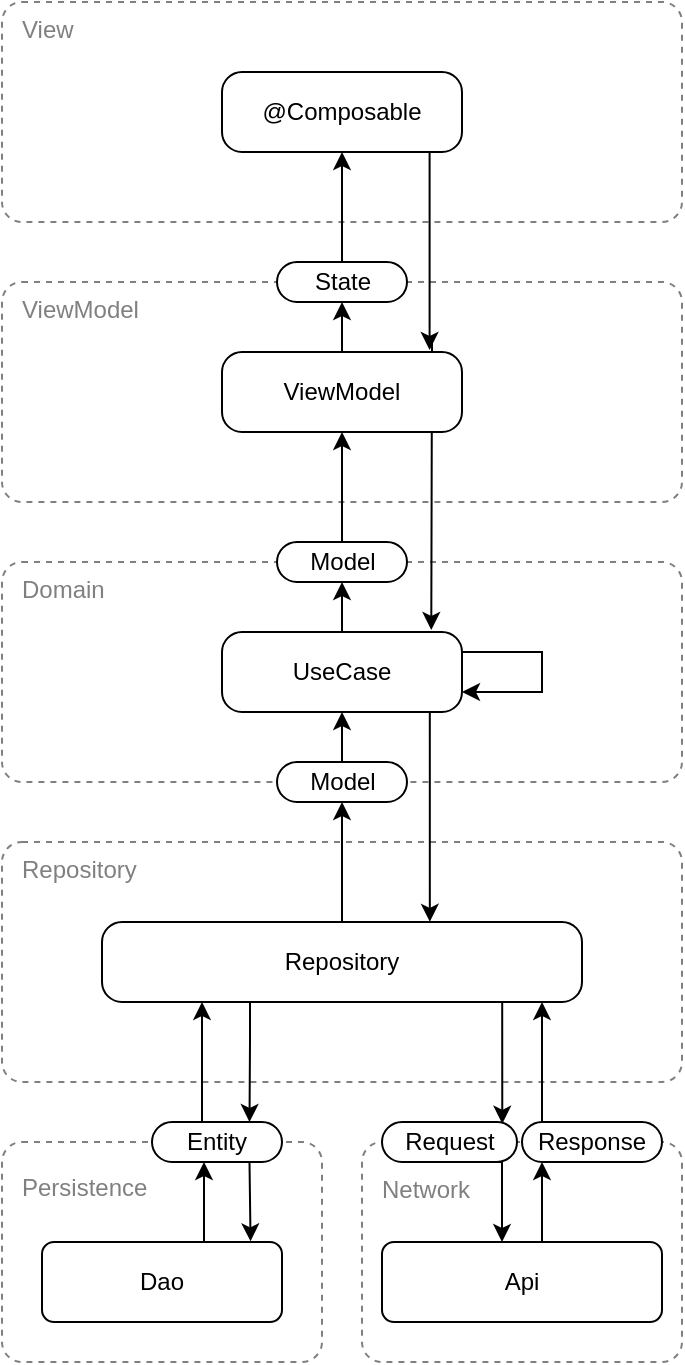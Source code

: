 <mxfile version="20.8.10" type="device"><diagram name="Page-1" id="aCT6MuwOj92mUHi7Tz8w"><mxGraphModel dx="1434" dy="764" grid="1" gridSize="10" guides="1" tooltips="1" connect="1" arrows="1" fold="1" page="1" pageScale="1" pageWidth="420" pageHeight="760" math="0" shadow="0"><root><mxCell id="0"/><mxCell id="1" parent="0"/><mxCell id="lqQlcdCvWYWNIIh50Ivu-8" value="Repository" style="rounded=1;whiteSpace=wrap;html=1;dashed=1;verticalAlign=top;align=left;absoluteArcSize=1;spacingLeft=8;strokeColor=#808080;fontColor=#808080;" parent="1" vertex="1"><mxGeometry x="40" y="460" width="340" height="120" as="geometry"/></mxCell><mxCell id="lqQlcdCvWYWNIIh50Ivu-10" value="Network" style="rounded=1;whiteSpace=wrap;html=1;dashed=1;verticalAlign=top;align=left;absoluteArcSize=1;spacingLeft=8;spacingTop=10;strokeColor=#808080;fontColor=#808080;" parent="1" vertex="1"><mxGeometry x="220" y="610" width="160" height="110" as="geometry"/></mxCell><mxCell id="lqQlcdCvWYWNIIh50Ivu-12" value="Domain" style="rounded=1;whiteSpace=wrap;html=1;dashed=1;verticalAlign=top;align=left;absoluteArcSize=1;spacingLeft=8;strokeColor=#808080;fontColor=#808080;" parent="1" vertex="1"><mxGeometry x="40" y="320" width="340" height="110" as="geometry"/></mxCell><mxCell id="lqQlcdCvWYWNIIh50Ivu-13" value="ViewModel" style="rounded=1;whiteSpace=wrap;html=1;dashed=1;verticalAlign=top;align=left;absoluteArcSize=1;spacingLeft=8;strokeColor=#808080;fontColor=#808080;" parent="1" vertex="1"><mxGeometry x="40" y="180" width="340" height="110" as="geometry"/></mxCell><mxCell id="lqQlcdCvWYWNIIh50Ivu-14" value="View" style="rounded=1;whiteSpace=wrap;html=1;dashed=1;verticalAlign=top;align=left;absoluteArcSize=1;spacingLeft=8;strokeColor=#808080;fontColor=#808080;" parent="1" vertex="1"><mxGeometry x="40" y="40" width="340" height="110" as="geometry"/></mxCell><mxCell id="lqQlcdCvWYWNIIh50Ivu-9" value="Persistence" style="rounded=1;whiteSpace=wrap;html=1;dashed=1;verticalAlign=top;align=left;absoluteArcSize=1;spacingLeft=8;spacing=2;spacingTop=9;strokeColor=#808080;fontColor=#808080;" parent="1" vertex="1"><mxGeometry x="40" y="610" width="160" height="110" as="geometry"/></mxCell><mxCell id="lqQlcdCvWYWNIIh50Ivu-39" style="edgeStyle=orthogonalEdgeStyle;rounded=0;orthogonalLoop=1;jettySize=auto;html=1;exitX=0.75;exitY=1;exitDx=0;exitDy=0;entryX=0.865;entryY=-0.025;entryDx=0;entryDy=0;entryPerimeter=0;" parent="1" source="lqQlcdCvWYWNIIh50Ivu-1" target="lqQlcdCvWYWNIIh50Ivu-2" edge="1"><mxGeometry relative="1" as="geometry"><Array as="points"><mxPoint x="254" y="115"/></Array></mxGeometry></mxCell><mxCell id="lqQlcdCvWYWNIIh50Ivu-1" value="@Composable" style="rounded=1;whiteSpace=wrap;html=1;absoluteArcSize=1;" parent="1" vertex="1"><mxGeometry x="150" y="75" width="120" height="40" as="geometry"/></mxCell><mxCell id="lqQlcdCvWYWNIIh50Ivu-37" style="edgeStyle=orthogonalEdgeStyle;rounded=0;orthogonalLoop=1;jettySize=auto;html=1;exitX=0.5;exitY=0;exitDx=0;exitDy=0;entryX=0.5;entryY=1;entryDx=0;entryDy=0;" parent="1" source="lqQlcdCvWYWNIIh50Ivu-2" target="lqQlcdCvWYWNIIh50Ivu-22" edge="1"><mxGeometry relative="1" as="geometry"/></mxCell><mxCell id="lqQlcdCvWYWNIIh50Ivu-40" style="edgeStyle=orthogonalEdgeStyle;rounded=0;orthogonalLoop=1;jettySize=auto;html=1;exitX=0.75;exitY=1;exitDx=0;exitDy=0;entryX=0.872;entryY=-0.025;entryDx=0;entryDy=0;entryPerimeter=0;" parent="1" source="lqQlcdCvWYWNIIh50Ivu-2" target="lqQlcdCvWYWNIIh50Ivu-3" edge="1"><mxGeometry relative="1" as="geometry"><Array as="points"><mxPoint x="255" y="210"/><mxPoint x="255" y="250"/></Array></mxGeometry></mxCell><mxCell id="lqQlcdCvWYWNIIh50Ivu-2" value="ViewModel" style="rounded=1;whiteSpace=wrap;html=1;absoluteArcSize=1;" parent="1" vertex="1"><mxGeometry x="150" y="215" width="120" height="40" as="geometry"/></mxCell><mxCell id="lqQlcdCvWYWNIIh50Ivu-25" style="edgeStyle=orthogonalEdgeStyle;rounded=0;orthogonalLoop=1;jettySize=auto;html=1;entryX=0.5;entryY=1;entryDx=0;entryDy=0;" parent="1" source="lqQlcdCvWYWNIIh50Ivu-3" target="lqQlcdCvWYWNIIh50Ivu-20" edge="1"><mxGeometry relative="1" as="geometry"/></mxCell><mxCell id="lqQlcdCvWYWNIIh50Ivu-27" style="edgeStyle=orthogonalEdgeStyle;rounded=0;orthogonalLoop=1;jettySize=auto;html=1;exitX=1;exitY=0.25;exitDx=0;exitDy=0;entryX=1;entryY=0.75;entryDx=0;entryDy=0;" parent="1" source="lqQlcdCvWYWNIIh50Ivu-3" target="lqQlcdCvWYWNIIh50Ivu-3" edge="1"><mxGeometry relative="1" as="geometry"><mxPoint x="300" y="370" as="targetPoint"/><Array as="points"><mxPoint x="310" y="365"/><mxPoint x="310" y="385"/></Array></mxGeometry></mxCell><mxCell id="lqQlcdCvWYWNIIh50Ivu-41" style="edgeStyle=orthogonalEdgeStyle;rounded=0;orthogonalLoop=1;jettySize=auto;html=1;exitX=0.75;exitY=1;exitDx=0;exitDy=0;entryX=0.683;entryY=-0.002;entryDx=0;entryDy=0;entryPerimeter=0;" parent="1" source="lqQlcdCvWYWNIIh50Ivu-3" target="lqQlcdCvWYWNIIh50Ivu-4" edge="1"><mxGeometry relative="1" as="geometry"><Array as="points"><mxPoint x="254" y="375"/></Array></mxGeometry></mxCell><mxCell id="lqQlcdCvWYWNIIh50Ivu-3" value="UseCase" style="rounded=1;whiteSpace=wrap;html=1;absoluteArcSize=1;" parent="1" vertex="1"><mxGeometry x="150" y="355" width="120" height="40" as="geometry"/></mxCell><mxCell id="lqQlcdCvWYWNIIh50Ivu-23" style="edgeStyle=orthogonalEdgeStyle;rounded=0;orthogonalLoop=1;jettySize=auto;html=1;" parent="1" source="lqQlcdCvWYWNIIh50Ivu-4" target="lqQlcdCvWYWNIIh50Ivu-19" edge="1"><mxGeometry relative="1" as="geometry"/></mxCell><mxCell id="lqQlcdCvWYWNIIh50Ivu-35" style="edgeStyle=orthogonalEdgeStyle;rounded=0;orthogonalLoop=1;jettySize=auto;html=1;entryX=0.75;entryY=0;entryDx=0;entryDy=0;" parent="1" source="lqQlcdCvWYWNIIh50Ivu-4" target="lqQlcdCvWYWNIIh50Ivu-16" edge="1"><mxGeometry relative="1" as="geometry"><Array as="points"><mxPoint x="164" y="560"/><mxPoint x="164" y="560"/></Array></mxGeometry></mxCell><mxCell id="lqQlcdCvWYWNIIh50Ivu-43" style="edgeStyle=orthogonalEdgeStyle;rounded=0;orthogonalLoop=1;jettySize=auto;html=1;exitX=0.75;exitY=1;exitDx=0;exitDy=0;entryX=0.891;entryY=0.044;entryDx=0;entryDy=0;entryPerimeter=0;" parent="1" source="lqQlcdCvWYWNIIh50Ivu-4" target="lqQlcdCvWYWNIIh50Ivu-17" edge="1"><mxGeometry relative="1" as="geometry"><Array as="points"><mxPoint x="290" y="540"/></Array></mxGeometry></mxCell><mxCell id="lqQlcdCvWYWNIIh50Ivu-4" value="Repository" style="rounded=1;whiteSpace=wrap;html=1;absoluteArcSize=1;" parent="1" vertex="1"><mxGeometry x="90" y="500" width="240" height="40" as="geometry"/></mxCell><mxCell id="lqQlcdCvWYWNIIh50Ivu-29" style="edgeStyle=orthogonalEdgeStyle;rounded=0;orthogonalLoop=1;jettySize=auto;html=1;exitX=0.75;exitY=0;exitDx=0;exitDy=0;" parent="1" source="lqQlcdCvWYWNIIh50Ivu-5" edge="1"><mxGeometry relative="1" as="geometry"><mxPoint x="141" y="620" as="targetPoint"/><Array as="points"><mxPoint x="150" y="670"/><mxPoint x="141" y="670"/><mxPoint x="141" y="620"/></Array></mxGeometry></mxCell><mxCell id="lqQlcdCvWYWNIIh50Ivu-5" value="Dao" style="rounded=1;whiteSpace=wrap;html=1;" parent="1" vertex="1"><mxGeometry x="60" y="660" width="120" height="40" as="geometry"/></mxCell><mxCell id="lqQlcdCvWYWNIIh50Ivu-31" style="edgeStyle=orthogonalEdgeStyle;rounded=0;orthogonalLoop=1;jettySize=auto;html=1;exitX=0.626;exitY=0.002;exitDx=0;exitDy=0;exitPerimeter=0;" parent="1" source="lqQlcdCvWYWNIIh50Ivu-11" target="lqQlcdCvWYWNIIh50Ivu-18" edge="1"><mxGeometry relative="1" as="geometry"><Array as="points"><mxPoint x="318" y="669"/><mxPoint x="310" y="669"/></Array></mxGeometry></mxCell><mxCell id="lqQlcdCvWYWNIIh50Ivu-11" value="Api" style="rounded=1;whiteSpace=wrap;html=1;" parent="1" vertex="1"><mxGeometry x="230" y="660" width="140" height="40" as="geometry"/></mxCell><mxCell id="lqQlcdCvWYWNIIh50Ivu-30" style="edgeStyle=orthogonalEdgeStyle;rounded=0;orthogonalLoop=1;jettySize=auto;html=1;exitX=0.5;exitY=0;exitDx=0;exitDy=0;" parent="1" source="lqQlcdCvWYWNIIh50Ivu-16" edge="1"><mxGeometry relative="1" as="geometry"><mxPoint x="140" y="540" as="targetPoint"/><Array as="points"><mxPoint x="140" y="600"/></Array></mxGeometry></mxCell><mxCell id="lqQlcdCvWYWNIIh50Ivu-36" style="edgeStyle=orthogonalEdgeStyle;rounded=0;orthogonalLoop=1;jettySize=auto;html=1;exitX=0.75;exitY=1;exitDx=0;exitDy=0;entryX=0.869;entryY=-0.008;entryDx=0;entryDy=0;entryPerimeter=0;" parent="1" source="lqQlcdCvWYWNIIh50Ivu-16" target="lqQlcdCvWYWNIIh50Ivu-5" edge="1"><mxGeometry relative="1" as="geometry"/></mxCell><mxCell id="lqQlcdCvWYWNIIh50Ivu-16" value="Entity" style="rounded=1;whiteSpace=wrap;html=1;absoluteArcSize=1;" parent="1" vertex="1"><mxGeometry x="115" y="600" width="65" height="20" as="geometry"/></mxCell><mxCell id="lqQlcdCvWYWNIIh50Ivu-33" style="edgeStyle=orthogonalEdgeStyle;rounded=0;orthogonalLoop=1;jettySize=auto;html=1;exitX=0.75;exitY=1;exitDx=0;exitDy=0;" parent="1" source="lqQlcdCvWYWNIIh50Ivu-17" target="lqQlcdCvWYWNIIh50Ivu-11" edge="1"><mxGeometry relative="1" as="geometry"><mxPoint x="270" y="640" as="targetPoint"/><Array as="points"><mxPoint x="290" y="620"/></Array></mxGeometry></mxCell><mxCell id="lqQlcdCvWYWNIIh50Ivu-17" value="Request" style="rounded=1;whiteSpace=wrap;html=1;absoluteArcSize=1;" parent="1" vertex="1"><mxGeometry x="230" y="600" width="67.5" height="20" as="geometry"/></mxCell><mxCell id="lqQlcdCvWYWNIIh50Ivu-32" style="edgeStyle=orthogonalEdgeStyle;rounded=0;orthogonalLoop=1;jettySize=auto;html=1;exitX=0.5;exitY=0;exitDx=0;exitDy=0;" parent="1" source="lqQlcdCvWYWNIIh50Ivu-18" edge="1"><mxGeometry relative="1" as="geometry"><mxPoint x="310" y="540" as="targetPoint"/><Array as="points"><mxPoint x="310" y="600"/></Array></mxGeometry></mxCell><mxCell id="lqQlcdCvWYWNIIh50Ivu-18" value="Response" style="rounded=1;whiteSpace=wrap;html=1;absoluteArcSize=1;" parent="1" vertex="1"><mxGeometry x="300" y="600" width="70" height="20" as="geometry"/></mxCell><mxCell id="lqQlcdCvWYWNIIh50Ivu-24" style="edgeStyle=orthogonalEdgeStyle;rounded=0;orthogonalLoop=1;jettySize=auto;html=1;" parent="1" source="lqQlcdCvWYWNIIh50Ivu-19" target="lqQlcdCvWYWNIIh50Ivu-3" edge="1"><mxGeometry relative="1" as="geometry"/></mxCell><mxCell id="lqQlcdCvWYWNIIh50Ivu-19" value="Model" style="rounded=1;whiteSpace=wrap;html=1;absoluteArcSize=1;" parent="1" vertex="1"><mxGeometry x="177.5" y="420" width="65" height="20" as="geometry"/></mxCell><mxCell id="lqQlcdCvWYWNIIh50Ivu-26" style="edgeStyle=orthogonalEdgeStyle;rounded=0;orthogonalLoop=1;jettySize=auto;html=1;entryX=0.5;entryY=1;entryDx=0;entryDy=0;" parent="1" source="lqQlcdCvWYWNIIh50Ivu-20" target="lqQlcdCvWYWNIIh50Ivu-2" edge="1"><mxGeometry relative="1" as="geometry"/></mxCell><mxCell id="lqQlcdCvWYWNIIh50Ivu-20" value="Model" style="rounded=1;whiteSpace=wrap;html=1;absoluteArcSize=1;" parent="1" vertex="1"><mxGeometry x="177.5" y="310" width="65" height="20" as="geometry"/></mxCell><mxCell id="lqQlcdCvWYWNIIh50Ivu-38" style="edgeStyle=orthogonalEdgeStyle;rounded=0;orthogonalLoop=1;jettySize=auto;html=1;entryX=0.5;entryY=1;entryDx=0;entryDy=0;" parent="1" source="lqQlcdCvWYWNIIh50Ivu-22" target="lqQlcdCvWYWNIIh50Ivu-1" edge="1"><mxGeometry relative="1" as="geometry"/></mxCell><mxCell id="lqQlcdCvWYWNIIh50Ivu-22" value="State" style="rounded=1;whiteSpace=wrap;html=1;absoluteArcSize=1;" parent="1" vertex="1"><mxGeometry x="177.5" y="170" width="65" height="20" as="geometry"/></mxCell></root></mxGraphModel></diagram></mxfile>